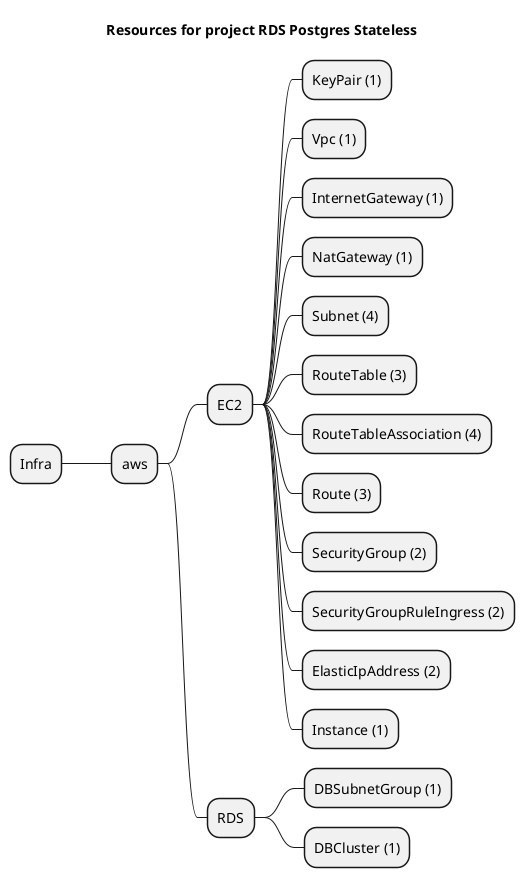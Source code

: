 @startmindmap
title Resources for project RDS Postgres Stateless
skinparam monochrome true
+ Infra
++ aws
+++ EC2
++++ KeyPair (1)
++++ Vpc (1)
++++ InternetGateway (1)
++++ NatGateway (1)
++++ Subnet (4)
++++ RouteTable (3)
++++ RouteTableAssociation (4)
++++ Route (3)
++++ SecurityGroup (2)
++++ SecurityGroupRuleIngress (2)
++++ ElasticIpAddress (2)
++++ Instance (1)
+++ RDS
++++ DBSubnetGroup (1)
++++ DBCluster (1)
@endmindmap